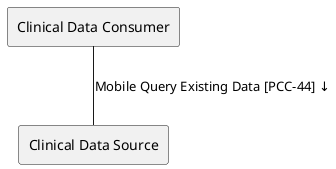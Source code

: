 @startuml
agent "Clinical Data Consumer" as Client
agent "Clinical Data Source" as Server
Client -- Server : "Mobile Query Existing Data [PCC-44] ↓"
@enduml
